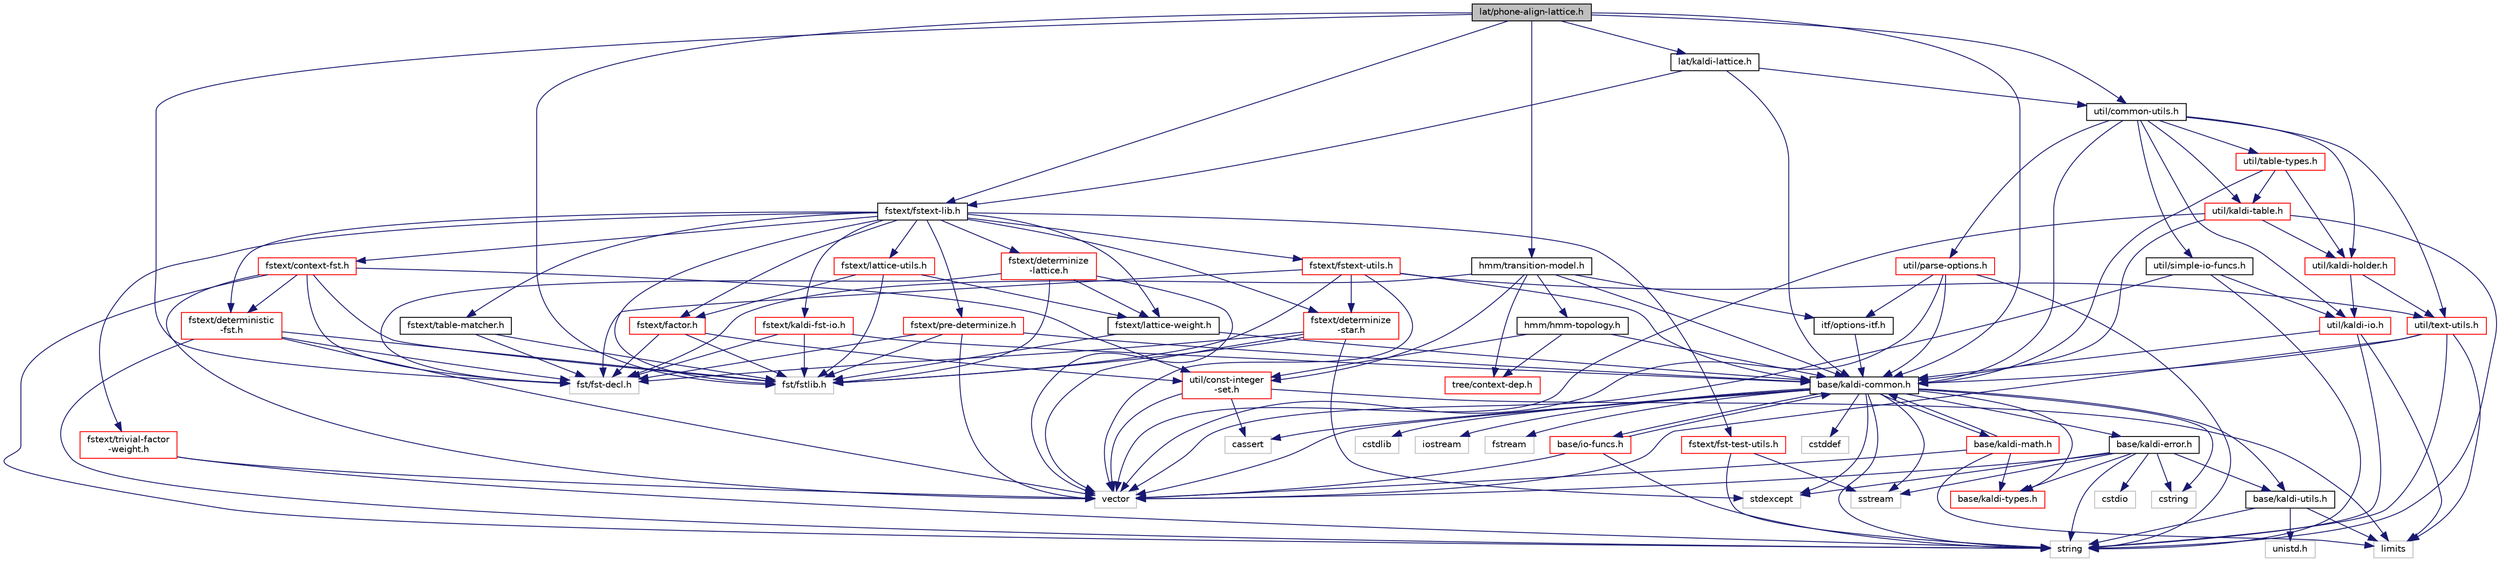 digraph "lat/phone-align-lattice.h"
{
  edge [fontname="Helvetica",fontsize="10",labelfontname="Helvetica",labelfontsize="10"];
  node [fontname="Helvetica",fontsize="10",shape=record];
  Node0 [label="lat/phone-align-lattice.h",height=0.2,width=0.4,color="black", fillcolor="grey75", style="filled", fontcolor="black"];
  Node0 -> Node1 [color="midnightblue",fontsize="10",style="solid",fontname="Helvetica"];
  Node1 [label="fst/fstlib.h",height=0.2,width=0.4,color="grey75", fillcolor="white", style="filled"];
  Node0 -> Node2 [color="midnightblue",fontsize="10",style="solid",fontname="Helvetica"];
  Node2 [label="fst/fst-decl.h",height=0.2,width=0.4,color="grey75", fillcolor="white", style="filled"];
  Node0 -> Node3 [color="midnightblue",fontsize="10",style="solid",fontname="Helvetica"];
  Node3 [label="base/kaldi-common.h",height=0.2,width=0.4,color="black", fillcolor="white", style="filled",URL="$kaldi-common_8h.html"];
  Node3 -> Node4 [color="midnightblue",fontsize="10",style="solid",fontname="Helvetica"];
  Node4 [label="cstddef",height=0.2,width=0.4,color="grey75", fillcolor="white", style="filled"];
  Node3 -> Node5 [color="midnightblue",fontsize="10",style="solid",fontname="Helvetica"];
  Node5 [label="cstdlib",height=0.2,width=0.4,color="grey75", fillcolor="white", style="filled"];
  Node3 -> Node6 [color="midnightblue",fontsize="10",style="solid",fontname="Helvetica"];
  Node6 [label="cstring",height=0.2,width=0.4,color="grey75", fillcolor="white", style="filled"];
  Node3 -> Node7 [color="midnightblue",fontsize="10",style="solid",fontname="Helvetica"];
  Node7 [label="string",height=0.2,width=0.4,color="grey75", fillcolor="white", style="filled"];
  Node3 -> Node8 [color="midnightblue",fontsize="10",style="solid",fontname="Helvetica"];
  Node8 [label="sstream",height=0.2,width=0.4,color="grey75", fillcolor="white", style="filled"];
  Node3 -> Node9 [color="midnightblue",fontsize="10",style="solid",fontname="Helvetica"];
  Node9 [label="stdexcept",height=0.2,width=0.4,color="grey75", fillcolor="white", style="filled"];
  Node3 -> Node10 [color="midnightblue",fontsize="10",style="solid",fontname="Helvetica"];
  Node10 [label="cassert",height=0.2,width=0.4,color="grey75", fillcolor="white", style="filled"];
  Node3 -> Node11 [color="midnightblue",fontsize="10",style="solid",fontname="Helvetica"];
  Node11 [label="vector",height=0.2,width=0.4,color="grey75", fillcolor="white", style="filled"];
  Node3 -> Node12 [color="midnightblue",fontsize="10",style="solid",fontname="Helvetica"];
  Node12 [label="iostream",height=0.2,width=0.4,color="grey75", fillcolor="white", style="filled"];
  Node3 -> Node13 [color="midnightblue",fontsize="10",style="solid",fontname="Helvetica"];
  Node13 [label="fstream",height=0.2,width=0.4,color="grey75", fillcolor="white", style="filled"];
  Node3 -> Node14 [color="midnightblue",fontsize="10",style="solid",fontname="Helvetica"];
  Node14 [label="base/kaldi-utils.h",height=0.2,width=0.4,color="black", fillcolor="white", style="filled",URL="$kaldi-utils_8h.html"];
  Node14 -> Node15 [color="midnightblue",fontsize="10",style="solid",fontname="Helvetica"];
  Node15 [label="unistd.h",height=0.2,width=0.4,color="grey75", fillcolor="white", style="filled"];
  Node14 -> Node16 [color="midnightblue",fontsize="10",style="solid",fontname="Helvetica"];
  Node16 [label="limits",height=0.2,width=0.4,color="grey75", fillcolor="white", style="filled"];
  Node14 -> Node7 [color="midnightblue",fontsize="10",style="solid",fontname="Helvetica"];
  Node3 -> Node17 [color="midnightblue",fontsize="10",style="solid",fontname="Helvetica"];
  Node17 [label="base/kaldi-error.h",height=0.2,width=0.4,color="black", fillcolor="white", style="filled",URL="$kaldi-error_8h.html"];
  Node17 -> Node18 [color="midnightblue",fontsize="10",style="solid",fontname="Helvetica"];
  Node18 [label="cstdio",height=0.2,width=0.4,color="grey75", fillcolor="white", style="filled"];
  Node17 -> Node6 [color="midnightblue",fontsize="10",style="solid",fontname="Helvetica"];
  Node17 -> Node8 [color="midnightblue",fontsize="10",style="solid",fontname="Helvetica"];
  Node17 -> Node9 [color="midnightblue",fontsize="10",style="solid",fontname="Helvetica"];
  Node17 -> Node7 [color="midnightblue",fontsize="10",style="solid",fontname="Helvetica"];
  Node17 -> Node11 [color="midnightblue",fontsize="10",style="solid",fontname="Helvetica"];
  Node17 -> Node19 [color="midnightblue",fontsize="10",style="solid",fontname="Helvetica"];
  Node19 [label="base/kaldi-types.h",height=0.2,width=0.4,color="red", fillcolor="white", style="filled",URL="$kaldi-types_8h.html"];
  Node17 -> Node14 [color="midnightblue",fontsize="10",style="solid",fontname="Helvetica"];
  Node3 -> Node19 [color="midnightblue",fontsize="10",style="solid",fontname="Helvetica"];
  Node3 -> Node22 [color="midnightblue",fontsize="10",style="solid",fontname="Helvetica"];
  Node22 [label="base/io-funcs.h",height=0.2,width=0.4,color="red", fillcolor="white", style="filled",URL="$io-funcs_8h.html"];
  Node22 -> Node11 [color="midnightblue",fontsize="10",style="solid",fontname="Helvetica"];
  Node22 -> Node7 [color="midnightblue",fontsize="10",style="solid",fontname="Helvetica"];
  Node22 -> Node3 [color="midnightblue",fontsize="10",style="solid",fontname="Helvetica"];
  Node3 -> Node25 [color="midnightblue",fontsize="10",style="solid",fontname="Helvetica"];
  Node25 [label="base/kaldi-math.h",height=0.2,width=0.4,color="red", fillcolor="white", style="filled",URL="$kaldi-math_8h.html"];
  Node25 -> Node16 [color="midnightblue",fontsize="10",style="solid",fontname="Helvetica"];
  Node25 -> Node11 [color="midnightblue",fontsize="10",style="solid",fontname="Helvetica"];
  Node25 -> Node19 [color="midnightblue",fontsize="10",style="solid",fontname="Helvetica"];
  Node25 -> Node3 [color="midnightblue",fontsize="10",style="solid",fontname="Helvetica"];
  Node0 -> Node27 [color="midnightblue",fontsize="10",style="solid",fontname="Helvetica"];
  Node27 [label="util/common-utils.h",height=0.2,width=0.4,color="black", fillcolor="white", style="filled",URL="$common-utils_8h.html"];
  Node27 -> Node3 [color="midnightblue",fontsize="10",style="solid",fontname="Helvetica"];
  Node27 -> Node28 [color="midnightblue",fontsize="10",style="solid",fontname="Helvetica"];
  Node28 [label="util/parse-options.h",height=0.2,width=0.4,color="red", fillcolor="white", style="filled",URL="$parse-options_8h.html"];
  Node28 -> Node7 [color="midnightblue",fontsize="10",style="solid",fontname="Helvetica"];
  Node28 -> Node11 [color="midnightblue",fontsize="10",style="solid",fontname="Helvetica"];
  Node28 -> Node3 [color="midnightblue",fontsize="10",style="solid",fontname="Helvetica"];
  Node28 -> Node30 [color="midnightblue",fontsize="10",style="solid",fontname="Helvetica"];
  Node30 [label="itf/options-itf.h",height=0.2,width=0.4,color="black", fillcolor="white", style="filled",URL="$options-itf_8h.html"];
  Node30 -> Node3 [color="midnightblue",fontsize="10",style="solid",fontname="Helvetica"];
  Node27 -> Node31 [color="midnightblue",fontsize="10",style="solid",fontname="Helvetica"];
  Node31 [label="util/kaldi-io.h",height=0.2,width=0.4,color="red", fillcolor="white", style="filled",URL="$kaldi-io_8h.html"];
  Node31 -> Node16 [color="midnightblue",fontsize="10",style="solid",fontname="Helvetica"];
  Node31 -> Node7 [color="midnightblue",fontsize="10",style="solid",fontname="Helvetica"];
  Node31 -> Node3 [color="midnightblue",fontsize="10",style="solid",fontname="Helvetica"];
  Node27 -> Node38 [color="midnightblue",fontsize="10",style="solid",fontname="Helvetica"];
  Node38 [label="util/simple-io-funcs.h",height=0.2,width=0.4,color="black", fillcolor="white", style="filled",URL="$simple-io-funcs_8h.html"];
  Node38 -> Node7 [color="midnightblue",fontsize="10",style="solid",fontname="Helvetica"];
  Node38 -> Node11 [color="midnightblue",fontsize="10",style="solid",fontname="Helvetica"];
  Node38 -> Node31 [color="midnightblue",fontsize="10",style="solid",fontname="Helvetica"];
  Node27 -> Node39 [color="midnightblue",fontsize="10",style="solid",fontname="Helvetica"];
  Node39 [label="util/kaldi-holder.h",height=0.2,width=0.4,color="red", fillcolor="white", style="filled",URL="$kaldi-holder_8h.html"];
  Node39 -> Node31 [color="midnightblue",fontsize="10",style="solid",fontname="Helvetica"];
  Node39 -> Node41 [color="midnightblue",fontsize="10",style="solid",fontname="Helvetica"];
  Node41 [label="util/text-utils.h",height=0.2,width=0.4,color="red", fillcolor="white", style="filled",URL="$text-utils_8h.html"];
  Node41 -> Node7 [color="midnightblue",fontsize="10",style="solid",fontname="Helvetica"];
  Node41 -> Node11 [color="midnightblue",fontsize="10",style="solid",fontname="Helvetica"];
  Node41 -> Node16 [color="midnightblue",fontsize="10",style="solid",fontname="Helvetica"];
  Node41 -> Node3 [color="midnightblue",fontsize="10",style="solid",fontname="Helvetica"];
  Node27 -> Node48 [color="midnightblue",fontsize="10",style="solid",fontname="Helvetica"];
  Node48 [label="util/kaldi-table.h",height=0.2,width=0.4,color="red", fillcolor="white", style="filled",URL="$kaldi-table_8h.html"];
  Node48 -> Node7 [color="midnightblue",fontsize="10",style="solid",fontname="Helvetica"];
  Node48 -> Node11 [color="midnightblue",fontsize="10",style="solid",fontname="Helvetica"];
  Node48 -> Node3 [color="midnightblue",fontsize="10",style="solid",fontname="Helvetica"];
  Node48 -> Node39 [color="midnightblue",fontsize="10",style="solid",fontname="Helvetica"];
  Node27 -> Node57 [color="midnightblue",fontsize="10",style="solid",fontname="Helvetica"];
  Node57 [label="util/table-types.h",height=0.2,width=0.4,color="red", fillcolor="white", style="filled",URL="$table-types_8h.html"];
  Node57 -> Node3 [color="midnightblue",fontsize="10",style="solid",fontname="Helvetica"];
  Node57 -> Node48 [color="midnightblue",fontsize="10",style="solid",fontname="Helvetica"];
  Node57 -> Node39 [color="midnightblue",fontsize="10",style="solid",fontname="Helvetica"];
  Node27 -> Node41 [color="midnightblue",fontsize="10",style="solid",fontname="Helvetica"];
  Node0 -> Node67 [color="midnightblue",fontsize="10",style="solid",fontname="Helvetica"];
  Node67 [label="fstext/fstext-lib.h",height=0.2,width=0.4,color="black", fillcolor="white", style="filled",URL="$fstext-lib_8h.html"];
  Node67 -> Node1 [color="midnightblue",fontsize="10",style="solid",fontname="Helvetica"];
  Node67 -> Node68 [color="midnightblue",fontsize="10",style="solid",fontname="Helvetica"];
  Node68 [label="fstext/context-fst.h",height=0.2,width=0.4,color="red", fillcolor="white", style="filled",URL="$context-fst_8h.html"];
  Node68 -> Node7 [color="midnightblue",fontsize="10",style="solid",fontname="Helvetica"];
  Node68 -> Node11 [color="midnightblue",fontsize="10",style="solid",fontname="Helvetica"];
  Node68 -> Node1 [color="midnightblue",fontsize="10",style="solid",fontname="Helvetica"];
  Node68 -> Node2 [color="midnightblue",fontsize="10",style="solid",fontname="Helvetica"];
  Node68 -> Node69 [color="midnightblue",fontsize="10",style="solid",fontname="Helvetica"];
  Node69 [label="util/const-integer\l-set.h",height=0.2,width=0.4,color="red", fillcolor="white", style="filled",URL="$const-integer-set_8h.html"];
  Node69 -> Node11 [color="midnightblue",fontsize="10",style="solid",fontname="Helvetica"];
  Node69 -> Node16 [color="midnightblue",fontsize="10",style="solid",fontname="Helvetica"];
  Node69 -> Node10 [color="midnightblue",fontsize="10",style="solid",fontname="Helvetica"];
  Node68 -> Node71 [color="midnightblue",fontsize="10",style="solid",fontname="Helvetica"];
  Node71 [label="fstext/deterministic\l-fst.h",height=0.2,width=0.4,color="red", fillcolor="white", style="filled",URL="$deterministic-fst_8h.html"];
  Node71 -> Node7 [color="midnightblue",fontsize="10",style="solid",fontname="Helvetica"];
  Node71 -> Node11 [color="midnightblue",fontsize="10",style="solid",fontname="Helvetica"];
  Node71 -> Node1 [color="midnightblue",fontsize="10",style="solid",fontname="Helvetica"];
  Node71 -> Node2 [color="midnightblue",fontsize="10",style="solid",fontname="Helvetica"];
  Node67 -> Node74 [color="midnightblue",fontsize="10",style="solid",fontname="Helvetica"];
  Node74 [label="fstext/determinize\l-star.h",height=0.2,width=0.4,color="red", fillcolor="white", style="filled",URL="$determinize-star_8h.html"];
  Node74 -> Node1 [color="midnightblue",fontsize="10",style="solid",fontname="Helvetica"];
  Node74 -> Node2 [color="midnightblue",fontsize="10",style="solid",fontname="Helvetica"];
  Node74 -> Node11 [color="midnightblue",fontsize="10",style="solid",fontname="Helvetica"];
  Node74 -> Node9 [color="midnightblue",fontsize="10",style="solid",fontname="Helvetica"];
  Node67 -> Node81 [color="midnightblue",fontsize="10",style="solid",fontname="Helvetica"];
  Node81 [label="fstext/factor.h",height=0.2,width=0.4,color="red", fillcolor="white", style="filled",URL="$factor_8h.html"];
  Node81 -> Node1 [color="midnightblue",fontsize="10",style="solid",fontname="Helvetica"];
  Node81 -> Node2 [color="midnightblue",fontsize="10",style="solid",fontname="Helvetica"];
  Node81 -> Node69 [color="midnightblue",fontsize="10",style="solid",fontname="Helvetica"];
  Node67 -> Node85 [color="midnightblue",fontsize="10",style="solid",fontname="Helvetica"];
  Node85 [label="fstext/fst-test-utils.h",height=0.2,width=0.4,color="red", fillcolor="white", style="filled",URL="$fst-test-utils_8h.html"];
  Node85 -> Node8 [color="midnightblue",fontsize="10",style="solid",fontname="Helvetica"];
  Node85 -> Node7 [color="midnightblue",fontsize="10",style="solid",fontname="Helvetica"];
  Node67 -> Node73 [color="midnightblue",fontsize="10",style="solid",fontname="Helvetica"];
  Node73 [label="fstext/fstext-utils.h",height=0.2,width=0.4,color="red", fillcolor="white", style="filled",URL="$fstext-utils_8h.html"];
  Node73 -> Node11 [color="midnightblue",fontsize="10",style="solid",fontname="Helvetica"];
  Node73 -> Node1 [color="midnightblue",fontsize="10",style="solid",fontname="Helvetica"];
  Node73 -> Node2 [color="midnightblue",fontsize="10",style="solid",fontname="Helvetica"];
  Node73 -> Node74 [color="midnightblue",fontsize="10",style="solid",fontname="Helvetica"];
  Node73 -> Node3 [color="midnightblue",fontsize="10",style="solid",fontname="Helvetica"];
  Node73 -> Node41 [color="midnightblue",fontsize="10",style="solid",fontname="Helvetica"];
  Node67 -> Node83 [color="midnightblue",fontsize="10",style="solid",fontname="Helvetica"];
  Node83 [label="fstext/pre-determinize.h",height=0.2,width=0.4,color="red", fillcolor="white", style="filled",URL="$pre-determinize_8h.html"];
  Node83 -> Node11 [color="midnightblue",fontsize="10",style="solid",fontname="Helvetica"];
  Node83 -> Node1 [color="midnightblue",fontsize="10",style="solid",fontname="Helvetica"];
  Node83 -> Node2 [color="midnightblue",fontsize="10",style="solid",fontname="Helvetica"];
  Node83 -> Node3 [color="midnightblue",fontsize="10",style="solid",fontname="Helvetica"];
  Node67 -> Node87 [color="midnightblue",fontsize="10",style="solid",fontname="Helvetica"];
  Node87 [label="fstext/table-matcher.h",height=0.2,width=0.4,color="black", fillcolor="white", style="filled",URL="$table-matcher_8h.html"];
  Node87 -> Node1 [color="midnightblue",fontsize="10",style="solid",fontname="Helvetica"];
  Node87 -> Node2 [color="midnightblue",fontsize="10",style="solid",fontname="Helvetica"];
  Node67 -> Node88 [color="midnightblue",fontsize="10",style="solid",fontname="Helvetica"];
  Node88 [label="fstext/trivial-factor\l-weight.h",height=0.2,width=0.4,color="red", fillcolor="white", style="filled",URL="$trivial-factor-weight_8h.html"];
  Node88 -> Node7 [color="midnightblue",fontsize="10",style="solid",fontname="Helvetica"];
  Node88 -> Node11 [color="midnightblue",fontsize="10",style="solid",fontname="Helvetica"];
  Node67 -> Node91 [color="midnightblue",fontsize="10",style="solid",fontname="Helvetica"];
  Node91 [label="fstext/lattice-weight.h",height=0.2,width=0.4,color="black", fillcolor="white", style="filled",URL="$lattice-weight_8h.html"];
  Node91 -> Node1 [color="midnightblue",fontsize="10",style="solid",fontname="Helvetica"];
  Node91 -> Node3 [color="midnightblue",fontsize="10",style="solid",fontname="Helvetica"];
  Node67 -> Node92 [color="midnightblue",fontsize="10",style="solid",fontname="Helvetica"];
  Node92 [label="fstext/lattice-utils.h",height=0.2,width=0.4,color="red", fillcolor="white", style="filled",URL="$lattice-utils_8h.html"];
  Node92 -> Node1 [color="midnightblue",fontsize="10",style="solid",fontname="Helvetica"];
  Node92 -> Node91 [color="midnightblue",fontsize="10",style="solid",fontname="Helvetica"];
  Node92 -> Node81 [color="midnightblue",fontsize="10",style="solid",fontname="Helvetica"];
  Node67 -> Node94 [color="midnightblue",fontsize="10",style="solid",fontname="Helvetica"];
  Node94 [label="fstext/determinize\l-lattice.h",height=0.2,width=0.4,color="red", fillcolor="white", style="filled",URL="$determinize-lattice_8h.html"];
  Node94 -> Node1 [color="midnightblue",fontsize="10",style="solid",fontname="Helvetica"];
  Node94 -> Node2 [color="midnightblue",fontsize="10",style="solid",fontname="Helvetica"];
  Node94 -> Node11 [color="midnightblue",fontsize="10",style="solid",fontname="Helvetica"];
  Node94 -> Node91 [color="midnightblue",fontsize="10",style="solid",fontname="Helvetica"];
  Node67 -> Node71 [color="midnightblue",fontsize="10",style="solid",fontname="Helvetica"];
  Node67 -> Node96 [color="midnightblue",fontsize="10",style="solid",fontname="Helvetica"];
  Node96 [label="fstext/kaldi-fst-io.h",height=0.2,width=0.4,color="red", fillcolor="white", style="filled",URL="$kaldi-fst-io_8h.html"];
  Node96 -> Node1 [color="midnightblue",fontsize="10",style="solid",fontname="Helvetica"];
  Node96 -> Node2 [color="midnightblue",fontsize="10",style="solid",fontname="Helvetica"];
  Node96 -> Node3 [color="midnightblue",fontsize="10",style="solid",fontname="Helvetica"];
  Node0 -> Node98 [color="midnightblue",fontsize="10",style="solid",fontname="Helvetica"];
  Node98 [label="hmm/transition-model.h",height=0.2,width=0.4,color="black", fillcolor="white", style="filled",URL="$transition-model_8h.html"];
  Node98 -> Node3 [color="midnightblue",fontsize="10",style="solid",fontname="Helvetica"];
  Node98 -> Node99 [color="midnightblue",fontsize="10",style="solid",fontname="Helvetica"];
  Node99 [label="tree/context-dep.h",height=0.2,width=0.4,color="red", fillcolor="white", style="filled",URL="$context-dep_8h.html"];
  Node98 -> Node69 [color="midnightblue",fontsize="10",style="solid",fontname="Helvetica"];
  Node98 -> Node2 [color="midnightblue",fontsize="10",style="solid",fontname="Helvetica"];
  Node98 -> Node104 [color="midnightblue",fontsize="10",style="solid",fontname="Helvetica"];
  Node104 [label="hmm/hmm-topology.h",height=0.2,width=0.4,color="black", fillcolor="white", style="filled",URL="$hmm-topology_8h.html"];
  Node104 -> Node3 [color="midnightblue",fontsize="10",style="solid",fontname="Helvetica"];
  Node104 -> Node99 [color="midnightblue",fontsize="10",style="solid",fontname="Helvetica"];
  Node104 -> Node69 [color="midnightblue",fontsize="10",style="solid",fontname="Helvetica"];
  Node98 -> Node30 [color="midnightblue",fontsize="10",style="solid",fontname="Helvetica"];
  Node0 -> Node105 [color="midnightblue",fontsize="10",style="solid",fontname="Helvetica"];
  Node105 [label="lat/kaldi-lattice.h",height=0.2,width=0.4,color="black", fillcolor="white", style="filled",URL="$kaldi-lattice_8h.html"];
  Node105 -> Node67 [color="midnightblue",fontsize="10",style="solid",fontname="Helvetica"];
  Node105 -> Node3 [color="midnightblue",fontsize="10",style="solid",fontname="Helvetica"];
  Node105 -> Node27 [color="midnightblue",fontsize="10",style="solid",fontname="Helvetica"];
}
